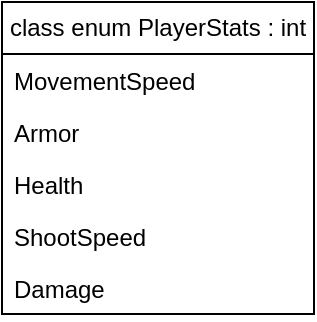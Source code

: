 <mxfile version="22.1.16" type="device">
  <diagram id="C5RBs43oDa-KdzZeNtuy" name="Page-1">
    <mxGraphModel dx="819" dy="482" grid="1" gridSize="10" guides="1" tooltips="1" connect="1" arrows="1" fold="1" page="1" pageScale="1" pageWidth="827" pageHeight="1169" math="0" shadow="0">
      <root>
        <mxCell id="WIyWlLk6GJQsqaUBKTNV-0" />
        <mxCell id="WIyWlLk6GJQsqaUBKTNV-1" parent="WIyWlLk6GJQsqaUBKTNV-0" />
        <mxCell id="Y47mrzjsaeOsbLqp9hrV-9" value="class enum PlayerStats : int" style="swimlane;fontStyle=0;childLayout=stackLayout;horizontal=1;startSize=26;fillColor=none;horizontalStack=0;resizeParent=1;resizeParentMax=0;resizeLast=0;collapsible=1;marginBottom=0;whiteSpace=wrap;html=1;" parent="WIyWlLk6GJQsqaUBKTNV-1" vertex="1">
          <mxGeometry x="336" y="30" width="156" height="156" as="geometry" />
        </mxCell>
        <mxCell id="Y47mrzjsaeOsbLqp9hrV-13" value="MovementSpeed" style="text;strokeColor=none;fillColor=none;align=left;verticalAlign=top;spacingLeft=4;spacingRight=4;overflow=hidden;rotatable=0;points=[[0,0.5],[1,0.5]];portConstraint=eastwest;whiteSpace=wrap;html=1;" parent="Y47mrzjsaeOsbLqp9hrV-9" vertex="1">
          <mxGeometry y="26" width="156" height="26" as="geometry" />
        </mxCell>
        <mxCell id="Y47mrzjsaeOsbLqp9hrV-16" value="Armor" style="text;strokeColor=none;fillColor=none;align=left;verticalAlign=top;spacingLeft=4;spacingRight=4;overflow=hidden;rotatable=0;points=[[0,0.5],[1,0.5]];portConstraint=eastwest;whiteSpace=wrap;html=1;" parent="Y47mrzjsaeOsbLqp9hrV-9" vertex="1">
          <mxGeometry y="52" width="156" height="26" as="geometry" />
        </mxCell>
        <mxCell id="Y47mrzjsaeOsbLqp9hrV-15" value="Health" style="text;strokeColor=none;fillColor=none;align=left;verticalAlign=top;spacingLeft=4;spacingRight=4;overflow=hidden;rotatable=0;points=[[0,0.5],[1,0.5]];portConstraint=eastwest;whiteSpace=wrap;html=1;" parent="Y47mrzjsaeOsbLqp9hrV-9" vertex="1">
          <mxGeometry y="78" width="156" height="26" as="geometry" />
        </mxCell>
        <mxCell id="Y47mrzjsaeOsbLqp9hrV-14" value="ShootSpeed&lt;br&gt;" style="text;strokeColor=none;fillColor=none;align=left;verticalAlign=top;spacingLeft=4;spacingRight=4;overflow=hidden;rotatable=0;points=[[0,0.5],[1,0.5]];portConstraint=eastwest;whiteSpace=wrap;html=1;" parent="Y47mrzjsaeOsbLqp9hrV-9" vertex="1">
          <mxGeometry y="104" width="156" height="26" as="geometry" />
        </mxCell>
        <mxCell id="3F3SptA-unBcOFC-t8IM-0" value="Damage" style="text;strokeColor=none;fillColor=none;align=left;verticalAlign=top;spacingLeft=4;spacingRight=4;overflow=hidden;rotatable=0;points=[[0,0.5],[1,0.5]];portConstraint=eastwest;whiteSpace=wrap;html=1;" vertex="1" parent="Y47mrzjsaeOsbLqp9hrV-9">
          <mxGeometry y="130" width="156" height="26" as="geometry" />
        </mxCell>
      </root>
    </mxGraphModel>
  </diagram>
</mxfile>
